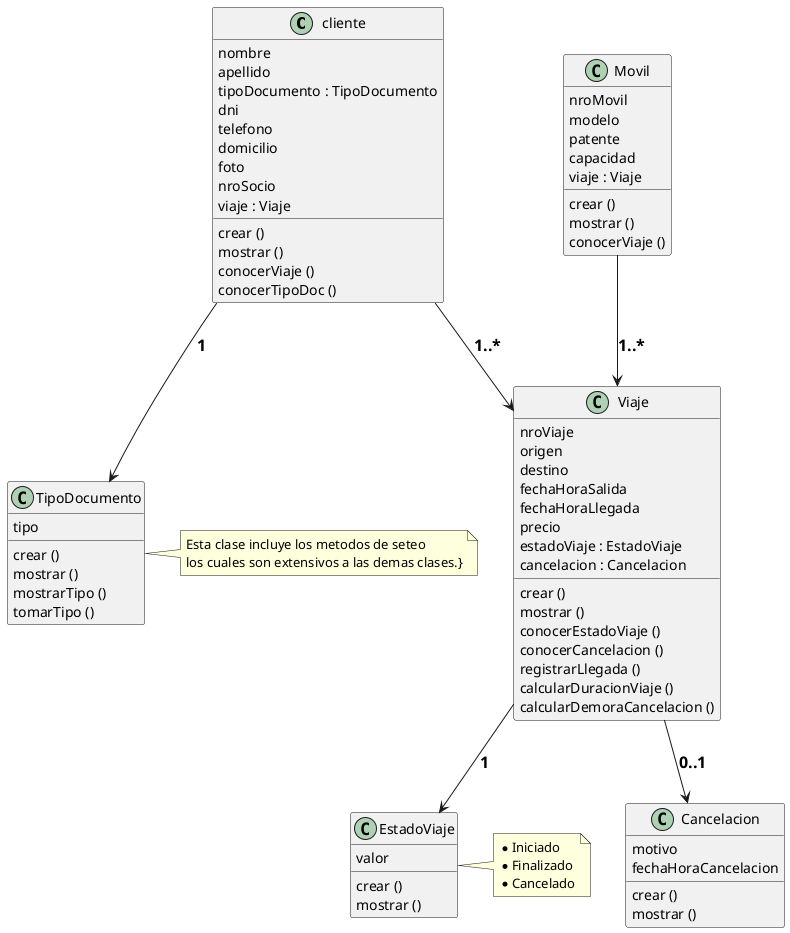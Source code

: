 @startuml caso empresa de remiseria
' DEFINICION DE CLASES
    class cliente {
        nombre
        apellido
        tipoDocumento : TipoDocumento
        dni
        telefono
        domicilio
        foto
        nroSocio
        viaje : Viaje
        crear ()
        mostrar ()
        conocerViaje ()
        conocerTipoDoc ()
    }
    class Viaje {
        nroViaje
        origen
        destino
        fechaHoraSalida
        fechaHoraLlegada
        precio
        estadoViaje : EstadoViaje
        cancelacion : Cancelacion
        crear ()
        mostrar ()
        conocerEstadoViaje ()
        conocerCancelacion ()
        registrarLlegada ()
        calcularDuracionViaje ()
        calcularDemoraCancelacion ()
    }
    class TipoDocumento {
        tipo
        crear ()
        mostrar ()
        mostrarTipo ()
        tomarTipo ()
    }
    class EstadoViaje {
        valor
        crear ()
        mostrar ()
    }
    class Cancelacion {
        motivo
        fechaHoraCancelacion
        crear ()
        mostrar ()
    }
    class Movil {
        nroMovil
        modelo
        patente
        capacidad
        viaje : Viaje
        crear ()
        mostrar ()
        conocerViaje ()
    }

' NOTAS
note right of EstadoViaje
    * Iniciado
    * Finalizado
    * Cancelado
end note
note right of TipoDocumento
    Esta clase incluye los metodos de seteo 
    los cuales son extensivos a las demas clases.}
end note

' RELACIONES
cliente --> TipoDocumento : <size: 16><b>1</b></size>
cliente --> Viaje : <size: 16><b>1..*</b></size>
Viaje --> EstadoViaje : <size: 16><b>1</b></size>
Viaje --> Cancelacion : <size: 16><b>0..1</b></size>
Movil --> Viaje : <size: 16><b>1..*</b></size>
@enduml